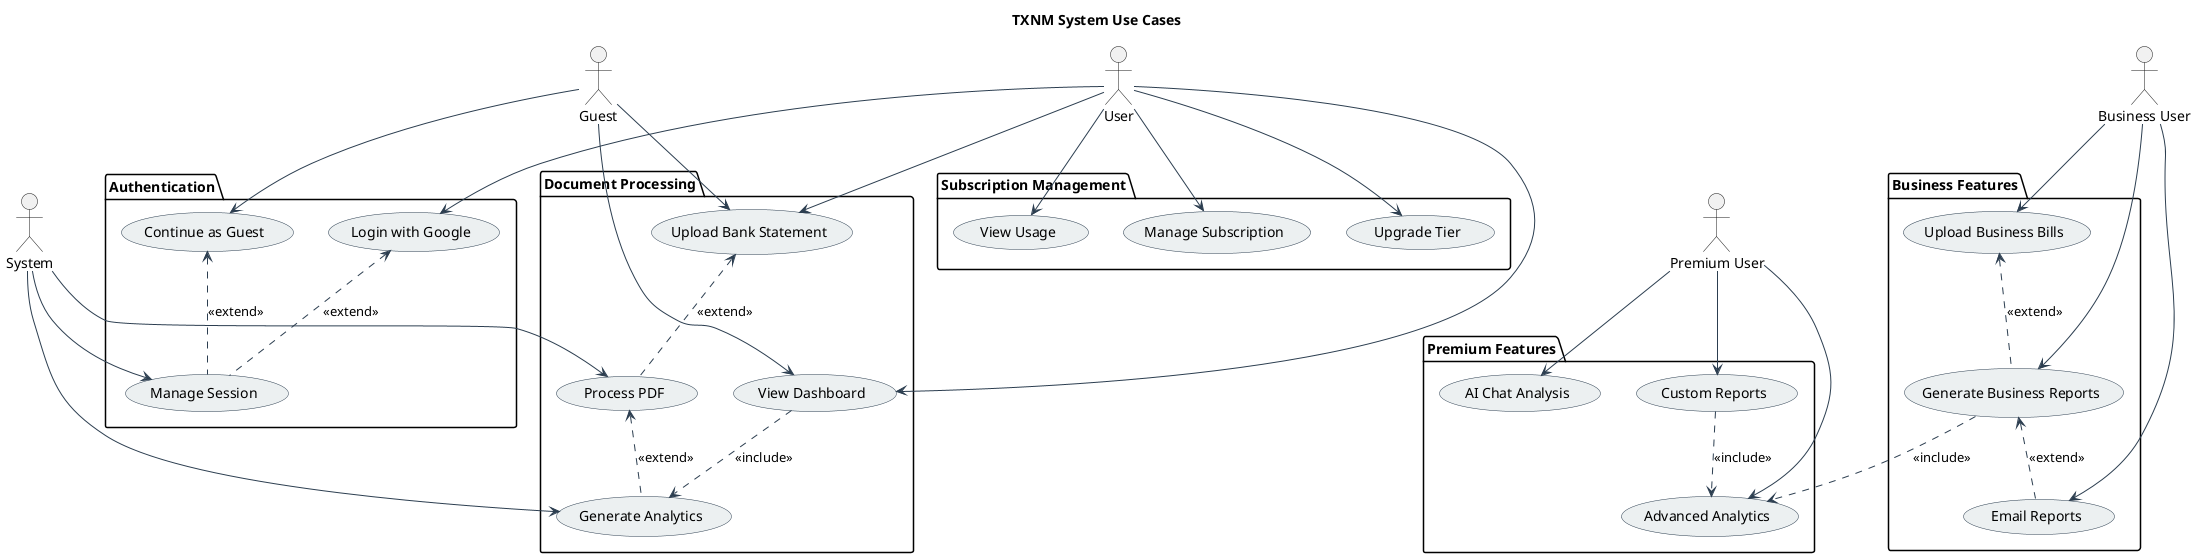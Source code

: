 @startuml TXNM Use Cases
title TXNM System Use Cases

' Styling
skinparam usecase {
    BackgroundColor #ECF0F1
    BorderColor #2C3E50
    ArrowColor #2C3E50
    ActorBorderColor #2C3E50
}

' Actors
actor User
actor Guest
actor "Premium User" as Premium
actor "Business User" as Business
actor "System" as System

' Authentication Package
package "Authentication" {
    usecase "Login with Google" as UC1
    usecase "Continue as Guest" as UC2
    usecase "Manage Session" as UC3
}

' Document Processing Package
package "Document Processing" {
    usecase "Upload Bank Statement" as UC4
    usecase "Process PDF" as UC5
    usecase "Generate Analytics" as UC6
    usecase "View Dashboard" as UC7
}

' Premium Features Package
package "Premium Features" {
    usecase "AI Chat Analysis" as UC8
    usecase "Custom Reports" as UC9
    usecase "Advanced Analytics" as UC10
}

' Business Features Package
package "Business Features" {
    usecase "Upload Business Bills" as UC11
    usecase "Generate Business Reports" as UC12
    usecase "Email Reports" as UC13
}

' Subscription Management Package
package "Subscription Management" {
    usecase "Upgrade Tier" as UC14
    usecase "View Usage" as UC15
    usecase "Manage Subscription" as UC16
}

' Relationships
User --> UC1
User --> UC4
User --> UC7
User --> UC14
User --> UC15
User --> UC16

Guest --> UC2
Guest --> UC4
Guest --> UC7

Premium --> UC8
Premium --> UC9
Premium --> UC10

Business --> UC11
Business --> UC12
Business --> UC13

System --> UC3
System --> UC5
System --> UC6

' Extensions
UC1 <.. UC3 : <<extend>>
UC2 <.. UC3 : <<extend>>
UC4 <.. UC5 : <<extend>>
UC5 <.. UC6 : <<extend>>
UC11 <.. UC12 : <<extend>>
UC12 <.. UC13 : <<extend>>

' Inclusions
UC7 ..> UC6 : <<include>>
UC9 ..> UC10 : <<include>>
UC12 ..> UC10 : <<include>>

@enduml 